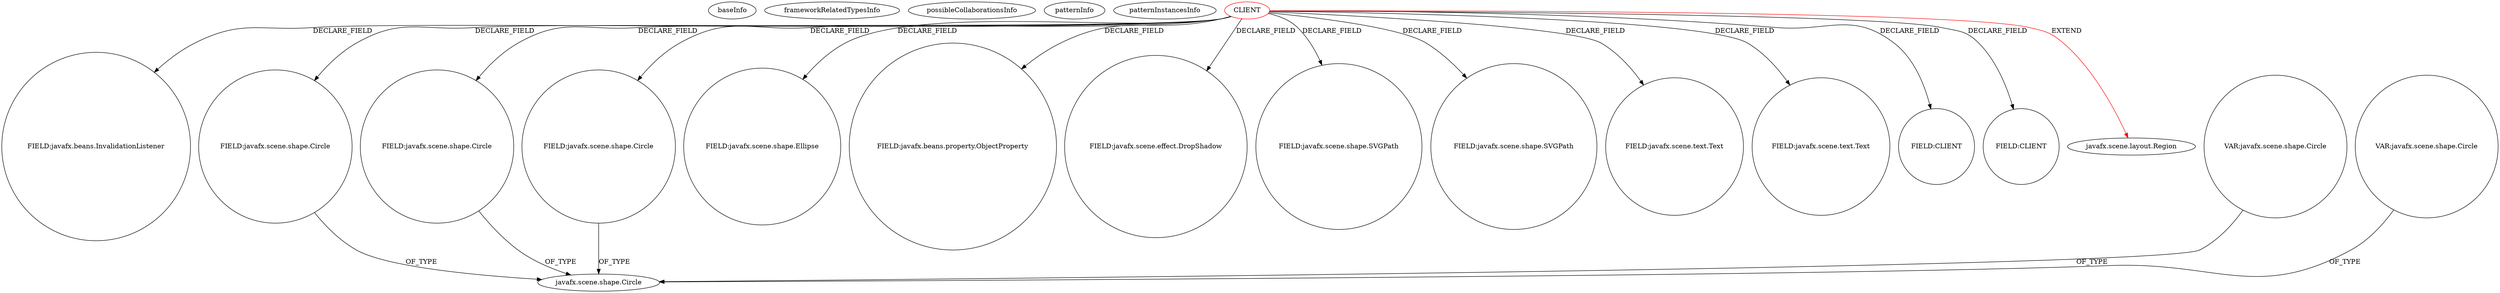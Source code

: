 digraph {
baseInfo[graphId=3619,category="pattern",isAnonymous=false,possibleRelation=false]
frameworkRelatedTypesInfo[0="javafx.scene.layout.Region"]
possibleCollaborationsInfo[]
patternInfo[frequency=2.0,patternRootClient=0]
patternInstancesInfo[0="MrLoNee-RadialFx~/MrLoNee-RadialFx/RadialFx-master/src/com/mrlonee/radialfx/thermostat/NestNoCss.java~NestNoCss~985",1="MrLoNee-RadialFx~/MrLoNee-RadialFx/RadialFx-master/src/com/mrlonee/radialfx/thermostat/Nest.java~Nest~992"]
40[label="FIELD:javafx.beans.InvalidationListener",vertexType="FIELD_DECLARATION",isFrameworkType=false,shape=circle]
0[label="CLIENT",vertexType="ROOT_CLIENT_CLASS_DECLARATION",isFrameworkType=false,color=red]
32[label="FIELD:javafx.scene.shape.Circle",vertexType="FIELD_DECLARATION",isFrameworkType=false,shape=circle]
26[label="FIELD:javafx.scene.shape.Circle",vertexType="FIELD_DECLARATION",isFrameworkType=false,shape=circle]
30[label="FIELD:javafx.scene.shape.Circle",vertexType="FIELD_DECLARATION",isFrameworkType=false,shape=circle]
34[label="FIELD:javafx.scene.shape.Ellipse",vertexType="FIELD_DECLARATION",isFrameworkType=false,shape=circle]
46[label="FIELD:javafx.beans.property.ObjectProperty",vertexType="FIELD_DECLARATION",isFrameworkType=false,shape=circle]
52[label="FIELD:javafx.scene.effect.DropShadow",vertexType="FIELD_DECLARATION",isFrameworkType=false,shape=circle]
38[label="FIELD:javafx.scene.shape.SVGPath",vertexType="FIELD_DECLARATION",isFrameworkType=false,shape=circle]
36[label="FIELD:javafx.scene.shape.SVGPath",vertexType="FIELD_DECLARATION",isFrameworkType=false,shape=circle]
50[label="FIELD:javafx.scene.text.Text",vertexType="FIELD_DECLARATION",isFrameworkType=false,shape=circle]
20[label="FIELD:javafx.scene.text.Text",vertexType="FIELD_DECLARATION",isFrameworkType=false,shape=circle]
56[label="FIELD:CLIENT",vertexType="FIELD_DECLARATION",isFrameworkType=false,shape=circle]
22[label="FIELD:CLIENT",vertexType="FIELD_DECLARATION",isFrameworkType=false,shape=circle]
1[label="javafx.scene.layout.Region",vertexType="FRAMEWORK_CLASS_TYPE",isFrameworkType=false]
27[label="javafx.scene.shape.Circle",vertexType="FRAMEWORK_CLASS_TYPE",isFrameworkType=false]
131[label="VAR:javafx.scene.shape.Circle",vertexType="VARIABLE_EXPRESION",isFrameworkType=false,shape=circle]
121[label="VAR:javafx.scene.shape.Circle",vertexType="VARIABLE_EXPRESION",isFrameworkType=false,shape=circle]
0->22[label="DECLARE_FIELD"]
0->52[label="DECLARE_FIELD"]
0->38[label="DECLARE_FIELD"]
0->26[label="DECLARE_FIELD"]
0->1[label="EXTEND",color=red]
30->27[label="OF_TYPE"]
0->40[label="DECLARE_FIELD"]
0->46[label="DECLARE_FIELD"]
0->30[label="DECLARE_FIELD"]
0->36[label="DECLARE_FIELD"]
121->27[label="OF_TYPE"]
0->34[label="DECLARE_FIELD"]
0->50[label="DECLARE_FIELD"]
26->27[label="OF_TYPE"]
32->27[label="OF_TYPE"]
0->56[label="DECLARE_FIELD"]
0->32[label="DECLARE_FIELD"]
131->27[label="OF_TYPE"]
0->20[label="DECLARE_FIELD"]
}
